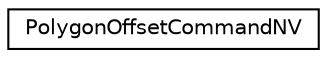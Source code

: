 digraph "Graphical Class Hierarchy"
{
 // LATEX_PDF_SIZE
  edge [fontname="Helvetica",fontsize="10",labelfontname="Helvetica",labelfontsize="10"];
  node [fontname="Helvetica",fontsize="10",shape=record];
  rankdir="LR";
  Node0 [label="PolygonOffsetCommandNV",height=0.2,width=0.4,color="black", fillcolor="white", style="filled",URL="$struct_polygon_offset_command_n_v.html",tooltip=" "];
}
